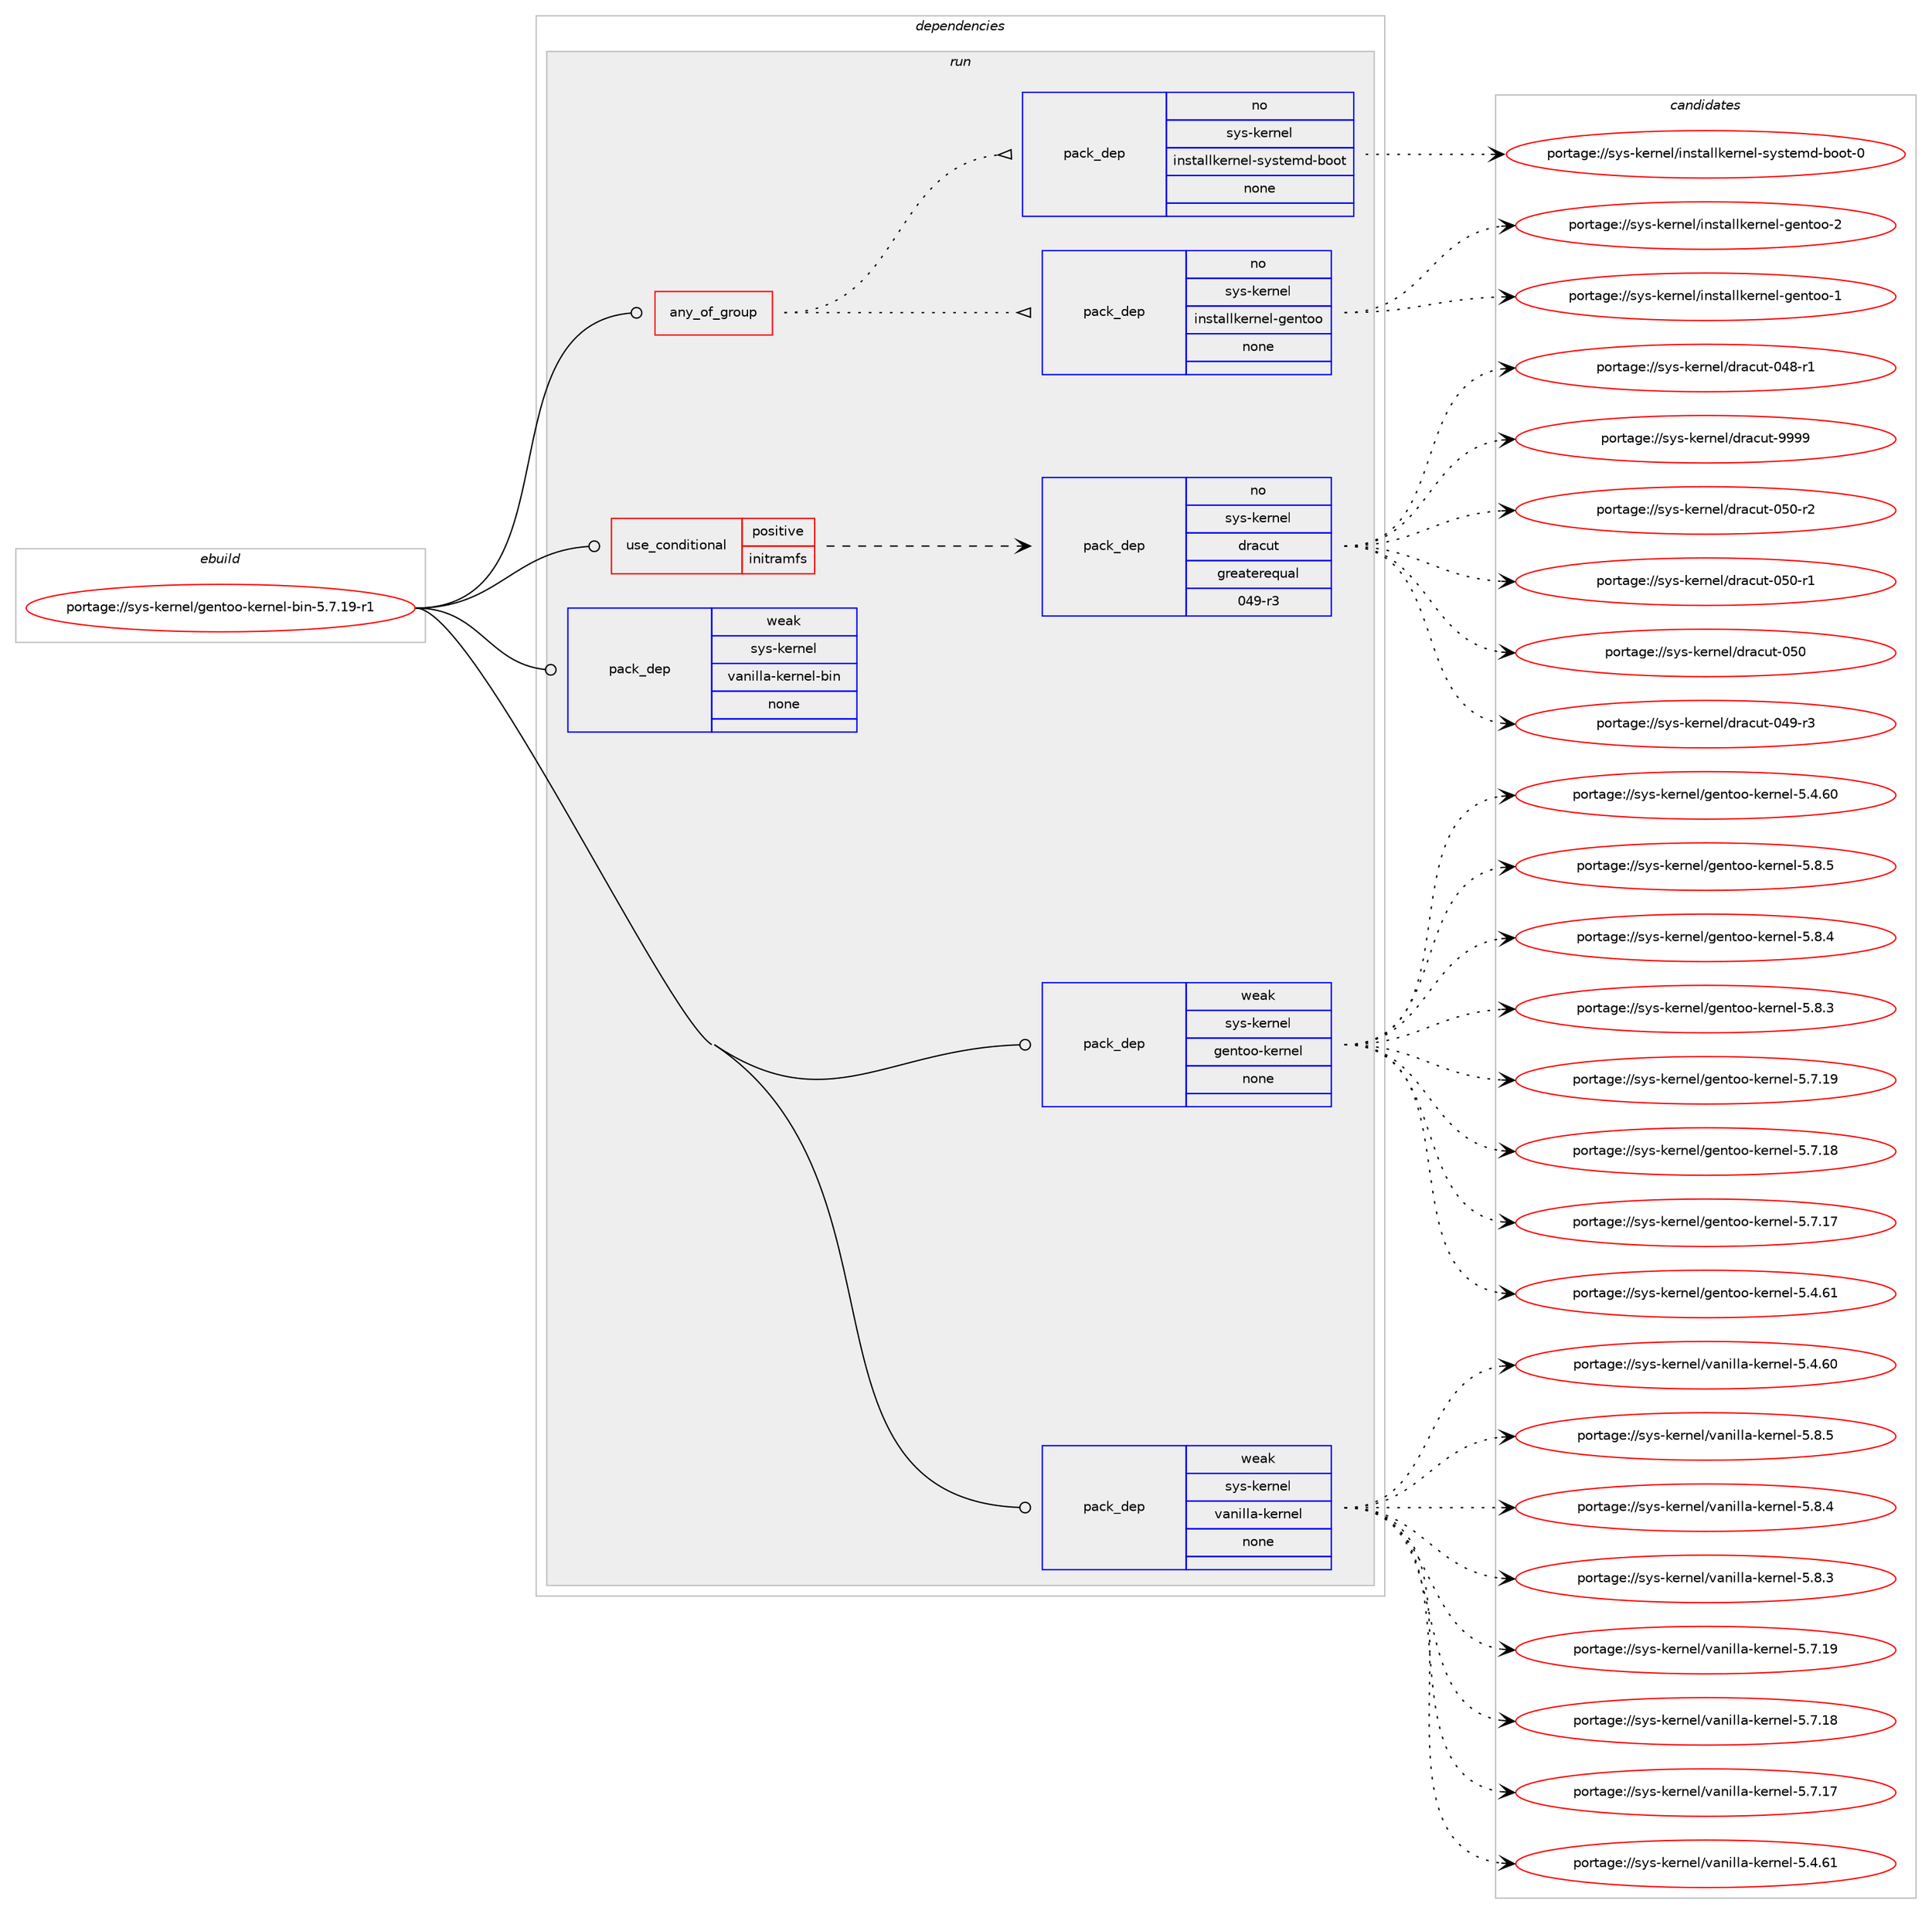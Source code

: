 digraph prolog {

# *************
# Graph options
# *************

newrank=true;
concentrate=true;
compound=true;
graph [rankdir=LR,fontname=Helvetica,fontsize=10,ranksep=1.5];#, ranksep=2.5, nodesep=0.2];
edge  [arrowhead=vee];
node  [fontname=Helvetica,fontsize=10];

# **********
# The ebuild
# **********

subgraph cluster_leftcol {
color=gray;
rank=same;
label=<<i>ebuild</i>>;
id [label="portage://sys-kernel/gentoo-kernel-bin-5.7.19-r1", color=red, width=4, href="../sys-kernel/gentoo-kernel-bin-5.7.19-r1.svg"];
}

# ****************
# The dependencies
# ****************

subgraph cluster_midcol {
color=gray;
label=<<i>dependencies</i>>;
subgraph cluster_compile {
fillcolor="#eeeeee";
style=filled;
label=<<i>compile</i>>;
}
subgraph cluster_compileandrun {
fillcolor="#eeeeee";
style=filled;
label=<<i>compile and run</i>>;
}
subgraph cluster_run {
fillcolor="#eeeeee";
style=filled;
label=<<i>run</i>>;
subgraph any53 {
dependency2105 [label=<<TABLE BORDER="0" CELLBORDER="1" CELLSPACING="0" CELLPADDING="4"><TR><TD CELLPADDING="10">any_of_group</TD></TR></TABLE>>, shape=none, color=red];subgraph pack1806 {
dependency2106 [label=<<TABLE BORDER="0" CELLBORDER="1" CELLSPACING="0" CELLPADDING="4" WIDTH="220"><TR><TD ROWSPAN="6" CELLPADDING="30">pack_dep</TD></TR><TR><TD WIDTH="110">no</TD></TR><TR><TD>sys-kernel</TD></TR><TR><TD>installkernel-gentoo</TD></TR><TR><TD>none</TD></TR><TR><TD></TD></TR></TABLE>>, shape=none, color=blue];
}
dependency2105:e -> dependency2106:w [weight=20,style="dotted",arrowhead="oinv"];
subgraph pack1807 {
dependency2107 [label=<<TABLE BORDER="0" CELLBORDER="1" CELLSPACING="0" CELLPADDING="4" WIDTH="220"><TR><TD ROWSPAN="6" CELLPADDING="30">pack_dep</TD></TR><TR><TD WIDTH="110">no</TD></TR><TR><TD>sys-kernel</TD></TR><TR><TD>installkernel-systemd-boot</TD></TR><TR><TD>none</TD></TR><TR><TD></TD></TR></TABLE>>, shape=none, color=blue];
}
dependency2105:e -> dependency2107:w [weight=20,style="dotted",arrowhead="oinv"];
}
id:e -> dependency2105:w [weight=20,style="solid",arrowhead="odot"];
subgraph cond246 {
dependency2108 [label=<<TABLE BORDER="0" CELLBORDER="1" CELLSPACING="0" CELLPADDING="4"><TR><TD ROWSPAN="3" CELLPADDING="10">use_conditional</TD></TR><TR><TD>positive</TD></TR><TR><TD>initramfs</TD></TR></TABLE>>, shape=none, color=red];
subgraph pack1808 {
dependency2109 [label=<<TABLE BORDER="0" CELLBORDER="1" CELLSPACING="0" CELLPADDING="4" WIDTH="220"><TR><TD ROWSPAN="6" CELLPADDING="30">pack_dep</TD></TR><TR><TD WIDTH="110">no</TD></TR><TR><TD>sys-kernel</TD></TR><TR><TD>dracut</TD></TR><TR><TD>greaterequal</TD></TR><TR><TD>049-r3</TD></TR></TABLE>>, shape=none, color=blue];
}
dependency2108:e -> dependency2109:w [weight=20,style="dashed",arrowhead="vee"];
}
id:e -> dependency2108:w [weight=20,style="solid",arrowhead="odot"];
subgraph pack1809 {
dependency2110 [label=<<TABLE BORDER="0" CELLBORDER="1" CELLSPACING="0" CELLPADDING="4" WIDTH="220"><TR><TD ROWSPAN="6" CELLPADDING="30">pack_dep</TD></TR><TR><TD WIDTH="110">weak</TD></TR><TR><TD>sys-kernel</TD></TR><TR><TD>gentoo-kernel</TD></TR><TR><TD>none</TD></TR><TR><TD></TD></TR></TABLE>>, shape=none, color=blue];
}
id:e -> dependency2110:w [weight=20,style="solid",arrowhead="odot"];
subgraph pack1810 {
dependency2111 [label=<<TABLE BORDER="0" CELLBORDER="1" CELLSPACING="0" CELLPADDING="4" WIDTH="220"><TR><TD ROWSPAN="6" CELLPADDING="30">pack_dep</TD></TR><TR><TD WIDTH="110">weak</TD></TR><TR><TD>sys-kernel</TD></TR><TR><TD>vanilla-kernel</TD></TR><TR><TD>none</TD></TR><TR><TD></TD></TR></TABLE>>, shape=none, color=blue];
}
id:e -> dependency2111:w [weight=20,style="solid",arrowhead="odot"];
subgraph pack1811 {
dependency2112 [label=<<TABLE BORDER="0" CELLBORDER="1" CELLSPACING="0" CELLPADDING="4" WIDTH="220"><TR><TD ROWSPAN="6" CELLPADDING="30">pack_dep</TD></TR><TR><TD WIDTH="110">weak</TD></TR><TR><TD>sys-kernel</TD></TR><TR><TD>vanilla-kernel-bin</TD></TR><TR><TD>none</TD></TR><TR><TD></TD></TR></TABLE>>, shape=none, color=blue];
}
id:e -> dependency2112:w [weight=20,style="solid",arrowhead="odot"];
}
}

# **************
# The candidates
# **************

subgraph cluster_choices {
rank=same;
color=gray;
label=<<i>candidates</i>>;

subgraph choice1806 {
color=black;
nodesep=1;
choice115121115451071011141101011084710511011511697108108107101114110101108451031011101161111114550 [label="portage://sys-kernel/installkernel-gentoo-2", color=red, width=4,href="../sys-kernel/installkernel-gentoo-2.svg"];
choice115121115451071011141101011084710511011511697108108107101114110101108451031011101161111114549 [label="portage://sys-kernel/installkernel-gentoo-1", color=red, width=4,href="../sys-kernel/installkernel-gentoo-1.svg"];
dependency2106:e -> choice115121115451071011141101011084710511011511697108108107101114110101108451031011101161111114550:w [style=dotted,weight="100"];
dependency2106:e -> choice115121115451071011141101011084710511011511697108108107101114110101108451031011101161111114549:w [style=dotted,weight="100"];
}
subgraph choice1807 {
color=black;
nodesep=1;
choice1151211154510710111411010110847105110115116971081081071011141101011084511512111511610110910045981111111164548 [label="portage://sys-kernel/installkernel-systemd-boot-0", color=red, width=4,href="../sys-kernel/installkernel-systemd-boot-0.svg"];
dependency2107:e -> choice1151211154510710111411010110847105110115116971081081071011141101011084511512111511610110910045981111111164548:w [style=dotted,weight="100"];
}
subgraph choice1808 {
color=black;
nodesep=1;
choice115121115451071011141101011084710011497991171164557575757 [label="portage://sys-kernel/dracut-9999", color=red, width=4,href="../sys-kernel/dracut-9999.svg"];
choice11512111545107101114110101108471001149799117116454853484511450 [label="portage://sys-kernel/dracut-050-r2", color=red, width=4,href="../sys-kernel/dracut-050-r2.svg"];
choice11512111545107101114110101108471001149799117116454853484511449 [label="portage://sys-kernel/dracut-050-r1", color=red, width=4,href="../sys-kernel/dracut-050-r1.svg"];
choice1151211154510710111411010110847100114979911711645485348 [label="portage://sys-kernel/dracut-050", color=red, width=4,href="../sys-kernel/dracut-050.svg"];
choice11512111545107101114110101108471001149799117116454852574511451 [label="portage://sys-kernel/dracut-049-r3", color=red, width=4,href="../sys-kernel/dracut-049-r3.svg"];
choice11512111545107101114110101108471001149799117116454852564511449 [label="portage://sys-kernel/dracut-048-r1", color=red, width=4,href="../sys-kernel/dracut-048-r1.svg"];
dependency2109:e -> choice115121115451071011141101011084710011497991171164557575757:w [style=dotted,weight="100"];
dependency2109:e -> choice11512111545107101114110101108471001149799117116454853484511450:w [style=dotted,weight="100"];
dependency2109:e -> choice11512111545107101114110101108471001149799117116454853484511449:w [style=dotted,weight="100"];
dependency2109:e -> choice1151211154510710111411010110847100114979911711645485348:w [style=dotted,weight="100"];
dependency2109:e -> choice11512111545107101114110101108471001149799117116454852574511451:w [style=dotted,weight="100"];
dependency2109:e -> choice11512111545107101114110101108471001149799117116454852564511449:w [style=dotted,weight="100"];
}
subgraph choice1809 {
color=black;
nodesep=1;
choice115121115451071011141101011084710310111011611111145107101114110101108455346564653 [label="portage://sys-kernel/gentoo-kernel-5.8.5", color=red, width=4,href="../sys-kernel/gentoo-kernel-5.8.5.svg"];
choice115121115451071011141101011084710310111011611111145107101114110101108455346564652 [label="portage://sys-kernel/gentoo-kernel-5.8.4", color=red, width=4,href="../sys-kernel/gentoo-kernel-5.8.4.svg"];
choice115121115451071011141101011084710310111011611111145107101114110101108455346564651 [label="portage://sys-kernel/gentoo-kernel-5.8.3", color=red, width=4,href="../sys-kernel/gentoo-kernel-5.8.3.svg"];
choice11512111545107101114110101108471031011101161111114510710111411010110845534655464957 [label="portage://sys-kernel/gentoo-kernel-5.7.19", color=red, width=4,href="../sys-kernel/gentoo-kernel-5.7.19.svg"];
choice11512111545107101114110101108471031011101161111114510710111411010110845534655464956 [label="portage://sys-kernel/gentoo-kernel-5.7.18", color=red, width=4,href="../sys-kernel/gentoo-kernel-5.7.18.svg"];
choice11512111545107101114110101108471031011101161111114510710111411010110845534655464955 [label="portage://sys-kernel/gentoo-kernel-5.7.17", color=red, width=4,href="../sys-kernel/gentoo-kernel-5.7.17.svg"];
choice11512111545107101114110101108471031011101161111114510710111411010110845534652465449 [label="portage://sys-kernel/gentoo-kernel-5.4.61", color=red, width=4,href="../sys-kernel/gentoo-kernel-5.4.61.svg"];
choice11512111545107101114110101108471031011101161111114510710111411010110845534652465448 [label="portage://sys-kernel/gentoo-kernel-5.4.60", color=red, width=4,href="../sys-kernel/gentoo-kernel-5.4.60.svg"];
dependency2110:e -> choice115121115451071011141101011084710310111011611111145107101114110101108455346564653:w [style=dotted,weight="100"];
dependency2110:e -> choice115121115451071011141101011084710310111011611111145107101114110101108455346564652:w [style=dotted,weight="100"];
dependency2110:e -> choice115121115451071011141101011084710310111011611111145107101114110101108455346564651:w [style=dotted,weight="100"];
dependency2110:e -> choice11512111545107101114110101108471031011101161111114510710111411010110845534655464957:w [style=dotted,weight="100"];
dependency2110:e -> choice11512111545107101114110101108471031011101161111114510710111411010110845534655464956:w [style=dotted,weight="100"];
dependency2110:e -> choice11512111545107101114110101108471031011101161111114510710111411010110845534655464955:w [style=dotted,weight="100"];
dependency2110:e -> choice11512111545107101114110101108471031011101161111114510710111411010110845534652465449:w [style=dotted,weight="100"];
dependency2110:e -> choice11512111545107101114110101108471031011101161111114510710111411010110845534652465448:w [style=dotted,weight="100"];
}
subgraph choice1810 {
color=black;
nodesep=1;
choice1151211154510710111411010110847118971101051081089745107101114110101108455346564653 [label="portage://sys-kernel/vanilla-kernel-5.8.5", color=red, width=4,href="../sys-kernel/vanilla-kernel-5.8.5.svg"];
choice1151211154510710111411010110847118971101051081089745107101114110101108455346564652 [label="portage://sys-kernel/vanilla-kernel-5.8.4", color=red, width=4,href="../sys-kernel/vanilla-kernel-5.8.4.svg"];
choice1151211154510710111411010110847118971101051081089745107101114110101108455346564651 [label="portage://sys-kernel/vanilla-kernel-5.8.3", color=red, width=4,href="../sys-kernel/vanilla-kernel-5.8.3.svg"];
choice115121115451071011141101011084711897110105108108974510710111411010110845534655464957 [label="portage://sys-kernel/vanilla-kernel-5.7.19", color=red, width=4,href="../sys-kernel/vanilla-kernel-5.7.19.svg"];
choice115121115451071011141101011084711897110105108108974510710111411010110845534655464956 [label="portage://sys-kernel/vanilla-kernel-5.7.18", color=red, width=4,href="../sys-kernel/vanilla-kernel-5.7.18.svg"];
choice115121115451071011141101011084711897110105108108974510710111411010110845534655464955 [label="portage://sys-kernel/vanilla-kernel-5.7.17", color=red, width=4,href="../sys-kernel/vanilla-kernel-5.7.17.svg"];
choice115121115451071011141101011084711897110105108108974510710111411010110845534652465449 [label="portage://sys-kernel/vanilla-kernel-5.4.61", color=red, width=4,href="../sys-kernel/vanilla-kernel-5.4.61.svg"];
choice115121115451071011141101011084711897110105108108974510710111411010110845534652465448 [label="portage://sys-kernel/vanilla-kernel-5.4.60", color=red, width=4,href="../sys-kernel/vanilla-kernel-5.4.60.svg"];
dependency2111:e -> choice1151211154510710111411010110847118971101051081089745107101114110101108455346564653:w [style=dotted,weight="100"];
dependency2111:e -> choice1151211154510710111411010110847118971101051081089745107101114110101108455346564652:w [style=dotted,weight="100"];
dependency2111:e -> choice1151211154510710111411010110847118971101051081089745107101114110101108455346564651:w [style=dotted,weight="100"];
dependency2111:e -> choice115121115451071011141101011084711897110105108108974510710111411010110845534655464957:w [style=dotted,weight="100"];
dependency2111:e -> choice115121115451071011141101011084711897110105108108974510710111411010110845534655464956:w [style=dotted,weight="100"];
dependency2111:e -> choice115121115451071011141101011084711897110105108108974510710111411010110845534655464955:w [style=dotted,weight="100"];
dependency2111:e -> choice115121115451071011141101011084711897110105108108974510710111411010110845534652465449:w [style=dotted,weight="100"];
dependency2111:e -> choice115121115451071011141101011084711897110105108108974510710111411010110845534652465448:w [style=dotted,weight="100"];
}
subgraph choice1811 {
color=black;
nodesep=1;
}
}

}
